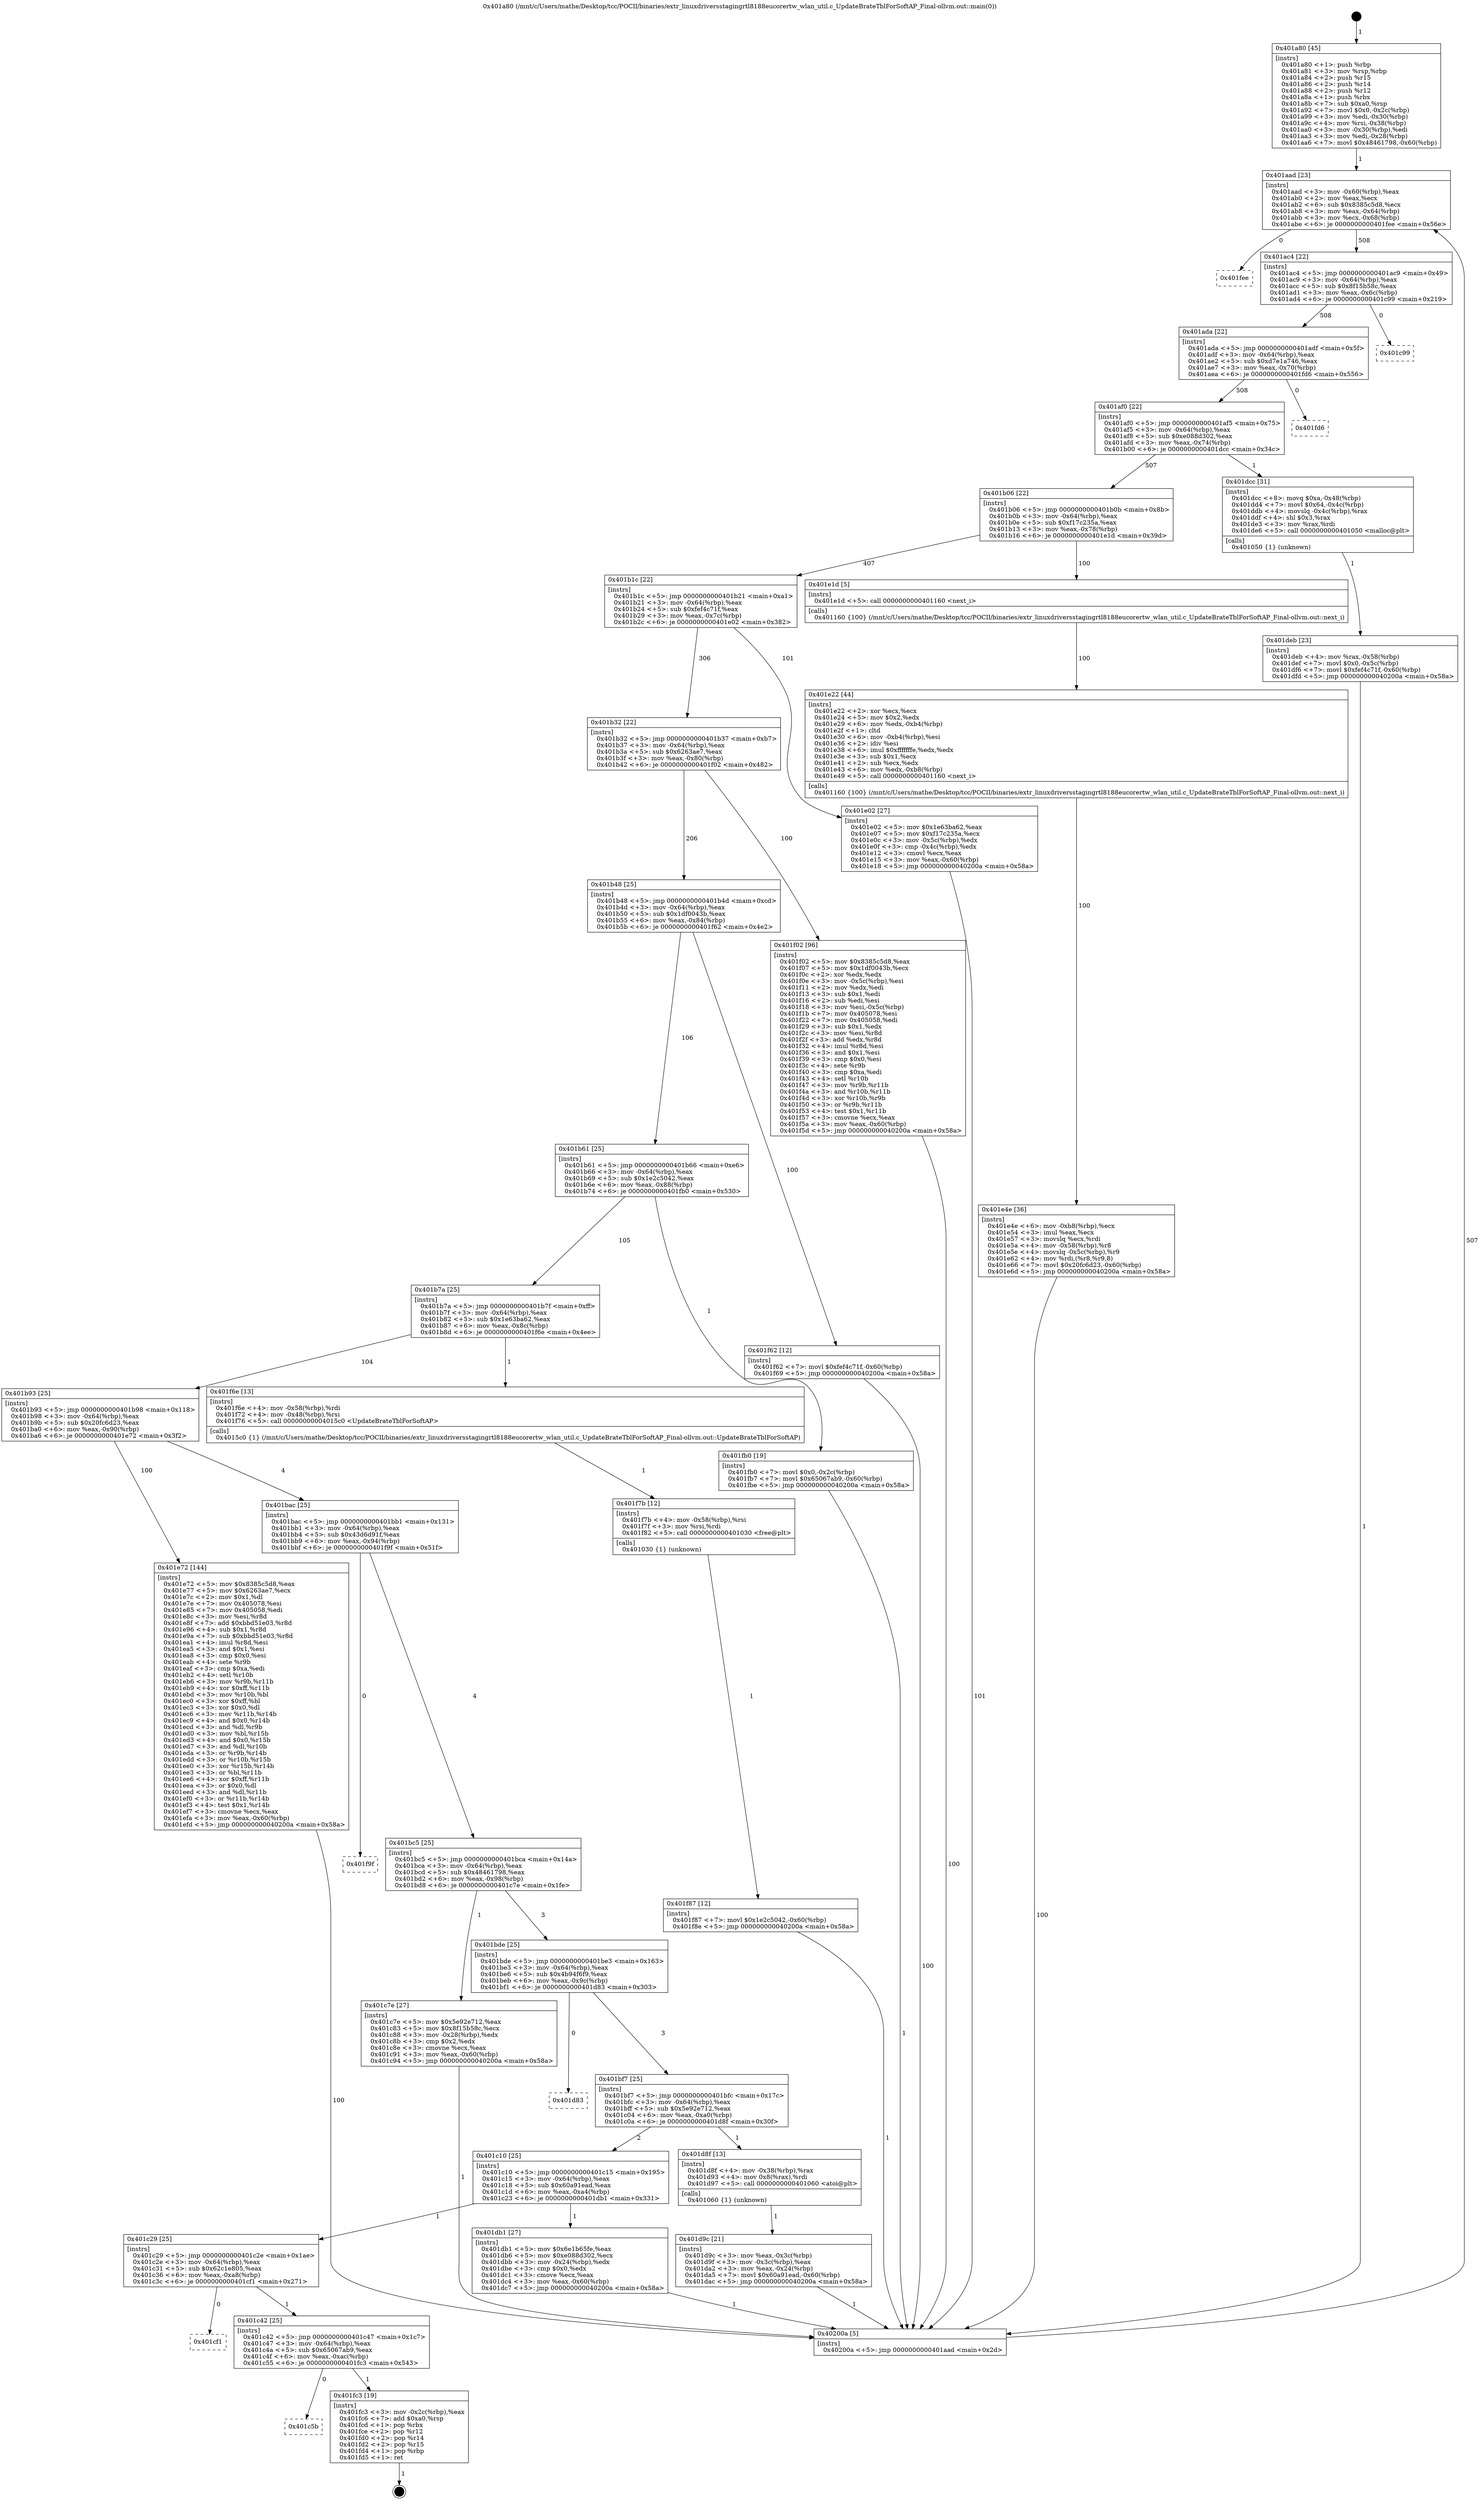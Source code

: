 digraph "0x401a80" {
  label = "0x401a80 (/mnt/c/Users/mathe/Desktop/tcc/POCII/binaries/extr_linuxdriversstagingrtl8188eucorertw_wlan_util.c_UpdateBrateTblForSoftAP_Final-ollvm.out::main(0))"
  labelloc = "t"
  node[shape=record]

  Entry [label="",width=0.3,height=0.3,shape=circle,fillcolor=black,style=filled]
  "0x401aad" [label="{
     0x401aad [23]\l
     | [instrs]\l
     &nbsp;&nbsp;0x401aad \<+3\>: mov -0x60(%rbp),%eax\l
     &nbsp;&nbsp;0x401ab0 \<+2\>: mov %eax,%ecx\l
     &nbsp;&nbsp;0x401ab2 \<+6\>: sub $0x8385c5d8,%ecx\l
     &nbsp;&nbsp;0x401ab8 \<+3\>: mov %eax,-0x64(%rbp)\l
     &nbsp;&nbsp;0x401abb \<+3\>: mov %ecx,-0x68(%rbp)\l
     &nbsp;&nbsp;0x401abe \<+6\>: je 0000000000401fee \<main+0x56e\>\l
  }"]
  "0x401fee" [label="{
     0x401fee\l
  }", style=dashed]
  "0x401ac4" [label="{
     0x401ac4 [22]\l
     | [instrs]\l
     &nbsp;&nbsp;0x401ac4 \<+5\>: jmp 0000000000401ac9 \<main+0x49\>\l
     &nbsp;&nbsp;0x401ac9 \<+3\>: mov -0x64(%rbp),%eax\l
     &nbsp;&nbsp;0x401acc \<+5\>: sub $0x8f15b58c,%eax\l
     &nbsp;&nbsp;0x401ad1 \<+3\>: mov %eax,-0x6c(%rbp)\l
     &nbsp;&nbsp;0x401ad4 \<+6\>: je 0000000000401c99 \<main+0x219\>\l
  }"]
  Exit [label="",width=0.3,height=0.3,shape=circle,fillcolor=black,style=filled,peripheries=2]
  "0x401c99" [label="{
     0x401c99\l
  }", style=dashed]
  "0x401ada" [label="{
     0x401ada [22]\l
     | [instrs]\l
     &nbsp;&nbsp;0x401ada \<+5\>: jmp 0000000000401adf \<main+0x5f\>\l
     &nbsp;&nbsp;0x401adf \<+3\>: mov -0x64(%rbp),%eax\l
     &nbsp;&nbsp;0x401ae2 \<+5\>: sub $0xd7e1a746,%eax\l
     &nbsp;&nbsp;0x401ae7 \<+3\>: mov %eax,-0x70(%rbp)\l
     &nbsp;&nbsp;0x401aea \<+6\>: je 0000000000401fd6 \<main+0x556\>\l
  }"]
  "0x401c5b" [label="{
     0x401c5b\l
  }", style=dashed]
  "0x401fd6" [label="{
     0x401fd6\l
  }", style=dashed]
  "0x401af0" [label="{
     0x401af0 [22]\l
     | [instrs]\l
     &nbsp;&nbsp;0x401af0 \<+5\>: jmp 0000000000401af5 \<main+0x75\>\l
     &nbsp;&nbsp;0x401af5 \<+3\>: mov -0x64(%rbp),%eax\l
     &nbsp;&nbsp;0x401af8 \<+5\>: sub $0xe088d302,%eax\l
     &nbsp;&nbsp;0x401afd \<+3\>: mov %eax,-0x74(%rbp)\l
     &nbsp;&nbsp;0x401b00 \<+6\>: je 0000000000401dcc \<main+0x34c\>\l
  }"]
  "0x401fc3" [label="{
     0x401fc3 [19]\l
     | [instrs]\l
     &nbsp;&nbsp;0x401fc3 \<+3\>: mov -0x2c(%rbp),%eax\l
     &nbsp;&nbsp;0x401fc6 \<+7\>: add $0xa0,%rsp\l
     &nbsp;&nbsp;0x401fcd \<+1\>: pop %rbx\l
     &nbsp;&nbsp;0x401fce \<+2\>: pop %r12\l
     &nbsp;&nbsp;0x401fd0 \<+2\>: pop %r14\l
     &nbsp;&nbsp;0x401fd2 \<+2\>: pop %r15\l
     &nbsp;&nbsp;0x401fd4 \<+1\>: pop %rbp\l
     &nbsp;&nbsp;0x401fd5 \<+1\>: ret\l
  }"]
  "0x401dcc" [label="{
     0x401dcc [31]\l
     | [instrs]\l
     &nbsp;&nbsp;0x401dcc \<+8\>: movq $0xa,-0x48(%rbp)\l
     &nbsp;&nbsp;0x401dd4 \<+7\>: movl $0x64,-0x4c(%rbp)\l
     &nbsp;&nbsp;0x401ddb \<+4\>: movslq -0x4c(%rbp),%rax\l
     &nbsp;&nbsp;0x401ddf \<+4\>: shl $0x3,%rax\l
     &nbsp;&nbsp;0x401de3 \<+3\>: mov %rax,%rdi\l
     &nbsp;&nbsp;0x401de6 \<+5\>: call 0000000000401050 \<malloc@plt\>\l
     | [calls]\l
     &nbsp;&nbsp;0x401050 \{1\} (unknown)\l
  }"]
  "0x401b06" [label="{
     0x401b06 [22]\l
     | [instrs]\l
     &nbsp;&nbsp;0x401b06 \<+5\>: jmp 0000000000401b0b \<main+0x8b\>\l
     &nbsp;&nbsp;0x401b0b \<+3\>: mov -0x64(%rbp),%eax\l
     &nbsp;&nbsp;0x401b0e \<+5\>: sub $0xf17c235a,%eax\l
     &nbsp;&nbsp;0x401b13 \<+3\>: mov %eax,-0x78(%rbp)\l
     &nbsp;&nbsp;0x401b16 \<+6\>: je 0000000000401e1d \<main+0x39d\>\l
  }"]
  "0x401c42" [label="{
     0x401c42 [25]\l
     | [instrs]\l
     &nbsp;&nbsp;0x401c42 \<+5\>: jmp 0000000000401c47 \<main+0x1c7\>\l
     &nbsp;&nbsp;0x401c47 \<+3\>: mov -0x64(%rbp),%eax\l
     &nbsp;&nbsp;0x401c4a \<+5\>: sub $0x65067ab9,%eax\l
     &nbsp;&nbsp;0x401c4f \<+6\>: mov %eax,-0xac(%rbp)\l
     &nbsp;&nbsp;0x401c55 \<+6\>: je 0000000000401fc3 \<main+0x543\>\l
  }"]
  "0x401e1d" [label="{
     0x401e1d [5]\l
     | [instrs]\l
     &nbsp;&nbsp;0x401e1d \<+5\>: call 0000000000401160 \<next_i\>\l
     | [calls]\l
     &nbsp;&nbsp;0x401160 \{100\} (/mnt/c/Users/mathe/Desktop/tcc/POCII/binaries/extr_linuxdriversstagingrtl8188eucorertw_wlan_util.c_UpdateBrateTblForSoftAP_Final-ollvm.out::next_i)\l
  }"]
  "0x401b1c" [label="{
     0x401b1c [22]\l
     | [instrs]\l
     &nbsp;&nbsp;0x401b1c \<+5\>: jmp 0000000000401b21 \<main+0xa1\>\l
     &nbsp;&nbsp;0x401b21 \<+3\>: mov -0x64(%rbp),%eax\l
     &nbsp;&nbsp;0x401b24 \<+5\>: sub $0xfef4c71f,%eax\l
     &nbsp;&nbsp;0x401b29 \<+3\>: mov %eax,-0x7c(%rbp)\l
     &nbsp;&nbsp;0x401b2c \<+6\>: je 0000000000401e02 \<main+0x382\>\l
  }"]
  "0x401cf1" [label="{
     0x401cf1\l
  }", style=dashed]
  "0x401e02" [label="{
     0x401e02 [27]\l
     | [instrs]\l
     &nbsp;&nbsp;0x401e02 \<+5\>: mov $0x1e63ba62,%eax\l
     &nbsp;&nbsp;0x401e07 \<+5\>: mov $0xf17c235a,%ecx\l
     &nbsp;&nbsp;0x401e0c \<+3\>: mov -0x5c(%rbp),%edx\l
     &nbsp;&nbsp;0x401e0f \<+3\>: cmp -0x4c(%rbp),%edx\l
     &nbsp;&nbsp;0x401e12 \<+3\>: cmovl %ecx,%eax\l
     &nbsp;&nbsp;0x401e15 \<+3\>: mov %eax,-0x60(%rbp)\l
     &nbsp;&nbsp;0x401e18 \<+5\>: jmp 000000000040200a \<main+0x58a\>\l
  }"]
  "0x401b32" [label="{
     0x401b32 [22]\l
     | [instrs]\l
     &nbsp;&nbsp;0x401b32 \<+5\>: jmp 0000000000401b37 \<main+0xb7\>\l
     &nbsp;&nbsp;0x401b37 \<+3\>: mov -0x64(%rbp),%eax\l
     &nbsp;&nbsp;0x401b3a \<+5\>: sub $0x6263ae7,%eax\l
     &nbsp;&nbsp;0x401b3f \<+3\>: mov %eax,-0x80(%rbp)\l
     &nbsp;&nbsp;0x401b42 \<+6\>: je 0000000000401f02 \<main+0x482\>\l
  }"]
  "0x401f87" [label="{
     0x401f87 [12]\l
     | [instrs]\l
     &nbsp;&nbsp;0x401f87 \<+7\>: movl $0x1e2c5042,-0x60(%rbp)\l
     &nbsp;&nbsp;0x401f8e \<+5\>: jmp 000000000040200a \<main+0x58a\>\l
  }"]
  "0x401f02" [label="{
     0x401f02 [96]\l
     | [instrs]\l
     &nbsp;&nbsp;0x401f02 \<+5\>: mov $0x8385c5d8,%eax\l
     &nbsp;&nbsp;0x401f07 \<+5\>: mov $0x1df0043b,%ecx\l
     &nbsp;&nbsp;0x401f0c \<+2\>: xor %edx,%edx\l
     &nbsp;&nbsp;0x401f0e \<+3\>: mov -0x5c(%rbp),%esi\l
     &nbsp;&nbsp;0x401f11 \<+2\>: mov %edx,%edi\l
     &nbsp;&nbsp;0x401f13 \<+3\>: sub $0x1,%edi\l
     &nbsp;&nbsp;0x401f16 \<+2\>: sub %edi,%esi\l
     &nbsp;&nbsp;0x401f18 \<+3\>: mov %esi,-0x5c(%rbp)\l
     &nbsp;&nbsp;0x401f1b \<+7\>: mov 0x405078,%esi\l
     &nbsp;&nbsp;0x401f22 \<+7\>: mov 0x405058,%edi\l
     &nbsp;&nbsp;0x401f29 \<+3\>: sub $0x1,%edx\l
     &nbsp;&nbsp;0x401f2c \<+3\>: mov %esi,%r8d\l
     &nbsp;&nbsp;0x401f2f \<+3\>: add %edx,%r8d\l
     &nbsp;&nbsp;0x401f32 \<+4\>: imul %r8d,%esi\l
     &nbsp;&nbsp;0x401f36 \<+3\>: and $0x1,%esi\l
     &nbsp;&nbsp;0x401f39 \<+3\>: cmp $0x0,%esi\l
     &nbsp;&nbsp;0x401f3c \<+4\>: sete %r9b\l
     &nbsp;&nbsp;0x401f40 \<+3\>: cmp $0xa,%edi\l
     &nbsp;&nbsp;0x401f43 \<+4\>: setl %r10b\l
     &nbsp;&nbsp;0x401f47 \<+3\>: mov %r9b,%r11b\l
     &nbsp;&nbsp;0x401f4a \<+3\>: and %r10b,%r11b\l
     &nbsp;&nbsp;0x401f4d \<+3\>: xor %r10b,%r9b\l
     &nbsp;&nbsp;0x401f50 \<+3\>: or %r9b,%r11b\l
     &nbsp;&nbsp;0x401f53 \<+4\>: test $0x1,%r11b\l
     &nbsp;&nbsp;0x401f57 \<+3\>: cmovne %ecx,%eax\l
     &nbsp;&nbsp;0x401f5a \<+3\>: mov %eax,-0x60(%rbp)\l
     &nbsp;&nbsp;0x401f5d \<+5\>: jmp 000000000040200a \<main+0x58a\>\l
  }"]
  "0x401b48" [label="{
     0x401b48 [25]\l
     | [instrs]\l
     &nbsp;&nbsp;0x401b48 \<+5\>: jmp 0000000000401b4d \<main+0xcd\>\l
     &nbsp;&nbsp;0x401b4d \<+3\>: mov -0x64(%rbp),%eax\l
     &nbsp;&nbsp;0x401b50 \<+5\>: sub $0x1df0043b,%eax\l
     &nbsp;&nbsp;0x401b55 \<+6\>: mov %eax,-0x84(%rbp)\l
     &nbsp;&nbsp;0x401b5b \<+6\>: je 0000000000401f62 \<main+0x4e2\>\l
  }"]
  "0x401f7b" [label="{
     0x401f7b [12]\l
     | [instrs]\l
     &nbsp;&nbsp;0x401f7b \<+4\>: mov -0x58(%rbp),%rsi\l
     &nbsp;&nbsp;0x401f7f \<+3\>: mov %rsi,%rdi\l
     &nbsp;&nbsp;0x401f82 \<+5\>: call 0000000000401030 \<free@plt\>\l
     | [calls]\l
     &nbsp;&nbsp;0x401030 \{1\} (unknown)\l
  }"]
  "0x401f62" [label="{
     0x401f62 [12]\l
     | [instrs]\l
     &nbsp;&nbsp;0x401f62 \<+7\>: movl $0xfef4c71f,-0x60(%rbp)\l
     &nbsp;&nbsp;0x401f69 \<+5\>: jmp 000000000040200a \<main+0x58a\>\l
  }"]
  "0x401b61" [label="{
     0x401b61 [25]\l
     | [instrs]\l
     &nbsp;&nbsp;0x401b61 \<+5\>: jmp 0000000000401b66 \<main+0xe6\>\l
     &nbsp;&nbsp;0x401b66 \<+3\>: mov -0x64(%rbp),%eax\l
     &nbsp;&nbsp;0x401b69 \<+5\>: sub $0x1e2c5042,%eax\l
     &nbsp;&nbsp;0x401b6e \<+6\>: mov %eax,-0x88(%rbp)\l
     &nbsp;&nbsp;0x401b74 \<+6\>: je 0000000000401fb0 \<main+0x530\>\l
  }"]
  "0x401e4e" [label="{
     0x401e4e [36]\l
     | [instrs]\l
     &nbsp;&nbsp;0x401e4e \<+6\>: mov -0xb8(%rbp),%ecx\l
     &nbsp;&nbsp;0x401e54 \<+3\>: imul %eax,%ecx\l
     &nbsp;&nbsp;0x401e57 \<+3\>: movslq %ecx,%rdi\l
     &nbsp;&nbsp;0x401e5a \<+4\>: mov -0x58(%rbp),%r8\l
     &nbsp;&nbsp;0x401e5e \<+4\>: movslq -0x5c(%rbp),%r9\l
     &nbsp;&nbsp;0x401e62 \<+4\>: mov %rdi,(%r8,%r9,8)\l
     &nbsp;&nbsp;0x401e66 \<+7\>: movl $0x20fc6d23,-0x60(%rbp)\l
     &nbsp;&nbsp;0x401e6d \<+5\>: jmp 000000000040200a \<main+0x58a\>\l
  }"]
  "0x401fb0" [label="{
     0x401fb0 [19]\l
     | [instrs]\l
     &nbsp;&nbsp;0x401fb0 \<+7\>: movl $0x0,-0x2c(%rbp)\l
     &nbsp;&nbsp;0x401fb7 \<+7\>: movl $0x65067ab9,-0x60(%rbp)\l
     &nbsp;&nbsp;0x401fbe \<+5\>: jmp 000000000040200a \<main+0x58a\>\l
  }"]
  "0x401b7a" [label="{
     0x401b7a [25]\l
     | [instrs]\l
     &nbsp;&nbsp;0x401b7a \<+5\>: jmp 0000000000401b7f \<main+0xff\>\l
     &nbsp;&nbsp;0x401b7f \<+3\>: mov -0x64(%rbp),%eax\l
     &nbsp;&nbsp;0x401b82 \<+5\>: sub $0x1e63ba62,%eax\l
     &nbsp;&nbsp;0x401b87 \<+6\>: mov %eax,-0x8c(%rbp)\l
     &nbsp;&nbsp;0x401b8d \<+6\>: je 0000000000401f6e \<main+0x4ee\>\l
  }"]
  "0x401e22" [label="{
     0x401e22 [44]\l
     | [instrs]\l
     &nbsp;&nbsp;0x401e22 \<+2\>: xor %ecx,%ecx\l
     &nbsp;&nbsp;0x401e24 \<+5\>: mov $0x2,%edx\l
     &nbsp;&nbsp;0x401e29 \<+6\>: mov %edx,-0xb4(%rbp)\l
     &nbsp;&nbsp;0x401e2f \<+1\>: cltd\l
     &nbsp;&nbsp;0x401e30 \<+6\>: mov -0xb4(%rbp),%esi\l
     &nbsp;&nbsp;0x401e36 \<+2\>: idiv %esi\l
     &nbsp;&nbsp;0x401e38 \<+6\>: imul $0xfffffffe,%edx,%edx\l
     &nbsp;&nbsp;0x401e3e \<+3\>: sub $0x1,%ecx\l
     &nbsp;&nbsp;0x401e41 \<+2\>: sub %ecx,%edx\l
     &nbsp;&nbsp;0x401e43 \<+6\>: mov %edx,-0xb8(%rbp)\l
     &nbsp;&nbsp;0x401e49 \<+5\>: call 0000000000401160 \<next_i\>\l
     | [calls]\l
     &nbsp;&nbsp;0x401160 \{100\} (/mnt/c/Users/mathe/Desktop/tcc/POCII/binaries/extr_linuxdriversstagingrtl8188eucorertw_wlan_util.c_UpdateBrateTblForSoftAP_Final-ollvm.out::next_i)\l
  }"]
  "0x401f6e" [label="{
     0x401f6e [13]\l
     | [instrs]\l
     &nbsp;&nbsp;0x401f6e \<+4\>: mov -0x58(%rbp),%rdi\l
     &nbsp;&nbsp;0x401f72 \<+4\>: mov -0x48(%rbp),%rsi\l
     &nbsp;&nbsp;0x401f76 \<+5\>: call 00000000004015c0 \<UpdateBrateTblForSoftAP\>\l
     | [calls]\l
     &nbsp;&nbsp;0x4015c0 \{1\} (/mnt/c/Users/mathe/Desktop/tcc/POCII/binaries/extr_linuxdriversstagingrtl8188eucorertw_wlan_util.c_UpdateBrateTblForSoftAP_Final-ollvm.out::UpdateBrateTblForSoftAP)\l
  }"]
  "0x401b93" [label="{
     0x401b93 [25]\l
     | [instrs]\l
     &nbsp;&nbsp;0x401b93 \<+5\>: jmp 0000000000401b98 \<main+0x118\>\l
     &nbsp;&nbsp;0x401b98 \<+3\>: mov -0x64(%rbp),%eax\l
     &nbsp;&nbsp;0x401b9b \<+5\>: sub $0x20fc6d23,%eax\l
     &nbsp;&nbsp;0x401ba0 \<+6\>: mov %eax,-0x90(%rbp)\l
     &nbsp;&nbsp;0x401ba6 \<+6\>: je 0000000000401e72 \<main+0x3f2\>\l
  }"]
  "0x401deb" [label="{
     0x401deb [23]\l
     | [instrs]\l
     &nbsp;&nbsp;0x401deb \<+4\>: mov %rax,-0x58(%rbp)\l
     &nbsp;&nbsp;0x401def \<+7\>: movl $0x0,-0x5c(%rbp)\l
     &nbsp;&nbsp;0x401df6 \<+7\>: movl $0xfef4c71f,-0x60(%rbp)\l
     &nbsp;&nbsp;0x401dfd \<+5\>: jmp 000000000040200a \<main+0x58a\>\l
  }"]
  "0x401e72" [label="{
     0x401e72 [144]\l
     | [instrs]\l
     &nbsp;&nbsp;0x401e72 \<+5\>: mov $0x8385c5d8,%eax\l
     &nbsp;&nbsp;0x401e77 \<+5\>: mov $0x6263ae7,%ecx\l
     &nbsp;&nbsp;0x401e7c \<+2\>: mov $0x1,%dl\l
     &nbsp;&nbsp;0x401e7e \<+7\>: mov 0x405078,%esi\l
     &nbsp;&nbsp;0x401e85 \<+7\>: mov 0x405058,%edi\l
     &nbsp;&nbsp;0x401e8c \<+3\>: mov %esi,%r8d\l
     &nbsp;&nbsp;0x401e8f \<+7\>: add $0xbbd51e03,%r8d\l
     &nbsp;&nbsp;0x401e96 \<+4\>: sub $0x1,%r8d\l
     &nbsp;&nbsp;0x401e9a \<+7\>: sub $0xbbd51e03,%r8d\l
     &nbsp;&nbsp;0x401ea1 \<+4\>: imul %r8d,%esi\l
     &nbsp;&nbsp;0x401ea5 \<+3\>: and $0x1,%esi\l
     &nbsp;&nbsp;0x401ea8 \<+3\>: cmp $0x0,%esi\l
     &nbsp;&nbsp;0x401eab \<+4\>: sete %r9b\l
     &nbsp;&nbsp;0x401eaf \<+3\>: cmp $0xa,%edi\l
     &nbsp;&nbsp;0x401eb2 \<+4\>: setl %r10b\l
     &nbsp;&nbsp;0x401eb6 \<+3\>: mov %r9b,%r11b\l
     &nbsp;&nbsp;0x401eb9 \<+4\>: xor $0xff,%r11b\l
     &nbsp;&nbsp;0x401ebd \<+3\>: mov %r10b,%bl\l
     &nbsp;&nbsp;0x401ec0 \<+3\>: xor $0xff,%bl\l
     &nbsp;&nbsp;0x401ec3 \<+3\>: xor $0x0,%dl\l
     &nbsp;&nbsp;0x401ec6 \<+3\>: mov %r11b,%r14b\l
     &nbsp;&nbsp;0x401ec9 \<+4\>: and $0x0,%r14b\l
     &nbsp;&nbsp;0x401ecd \<+3\>: and %dl,%r9b\l
     &nbsp;&nbsp;0x401ed0 \<+3\>: mov %bl,%r15b\l
     &nbsp;&nbsp;0x401ed3 \<+4\>: and $0x0,%r15b\l
     &nbsp;&nbsp;0x401ed7 \<+3\>: and %dl,%r10b\l
     &nbsp;&nbsp;0x401eda \<+3\>: or %r9b,%r14b\l
     &nbsp;&nbsp;0x401edd \<+3\>: or %r10b,%r15b\l
     &nbsp;&nbsp;0x401ee0 \<+3\>: xor %r15b,%r14b\l
     &nbsp;&nbsp;0x401ee3 \<+3\>: or %bl,%r11b\l
     &nbsp;&nbsp;0x401ee6 \<+4\>: xor $0xff,%r11b\l
     &nbsp;&nbsp;0x401eea \<+3\>: or $0x0,%dl\l
     &nbsp;&nbsp;0x401eed \<+3\>: and %dl,%r11b\l
     &nbsp;&nbsp;0x401ef0 \<+3\>: or %r11b,%r14b\l
     &nbsp;&nbsp;0x401ef3 \<+4\>: test $0x1,%r14b\l
     &nbsp;&nbsp;0x401ef7 \<+3\>: cmovne %ecx,%eax\l
     &nbsp;&nbsp;0x401efa \<+3\>: mov %eax,-0x60(%rbp)\l
     &nbsp;&nbsp;0x401efd \<+5\>: jmp 000000000040200a \<main+0x58a\>\l
  }"]
  "0x401bac" [label="{
     0x401bac [25]\l
     | [instrs]\l
     &nbsp;&nbsp;0x401bac \<+5\>: jmp 0000000000401bb1 \<main+0x131\>\l
     &nbsp;&nbsp;0x401bb1 \<+3\>: mov -0x64(%rbp),%eax\l
     &nbsp;&nbsp;0x401bb4 \<+5\>: sub $0x43d6d91f,%eax\l
     &nbsp;&nbsp;0x401bb9 \<+6\>: mov %eax,-0x94(%rbp)\l
     &nbsp;&nbsp;0x401bbf \<+6\>: je 0000000000401f9f \<main+0x51f\>\l
  }"]
  "0x401c29" [label="{
     0x401c29 [25]\l
     | [instrs]\l
     &nbsp;&nbsp;0x401c29 \<+5\>: jmp 0000000000401c2e \<main+0x1ae\>\l
     &nbsp;&nbsp;0x401c2e \<+3\>: mov -0x64(%rbp),%eax\l
     &nbsp;&nbsp;0x401c31 \<+5\>: sub $0x62c1e805,%eax\l
     &nbsp;&nbsp;0x401c36 \<+6\>: mov %eax,-0xa8(%rbp)\l
     &nbsp;&nbsp;0x401c3c \<+6\>: je 0000000000401cf1 \<main+0x271\>\l
  }"]
  "0x401f9f" [label="{
     0x401f9f\l
  }", style=dashed]
  "0x401bc5" [label="{
     0x401bc5 [25]\l
     | [instrs]\l
     &nbsp;&nbsp;0x401bc5 \<+5\>: jmp 0000000000401bca \<main+0x14a\>\l
     &nbsp;&nbsp;0x401bca \<+3\>: mov -0x64(%rbp),%eax\l
     &nbsp;&nbsp;0x401bcd \<+5\>: sub $0x48461798,%eax\l
     &nbsp;&nbsp;0x401bd2 \<+6\>: mov %eax,-0x98(%rbp)\l
     &nbsp;&nbsp;0x401bd8 \<+6\>: je 0000000000401c7e \<main+0x1fe\>\l
  }"]
  "0x401db1" [label="{
     0x401db1 [27]\l
     | [instrs]\l
     &nbsp;&nbsp;0x401db1 \<+5\>: mov $0x6e1b65fe,%eax\l
     &nbsp;&nbsp;0x401db6 \<+5\>: mov $0xe088d302,%ecx\l
     &nbsp;&nbsp;0x401dbb \<+3\>: mov -0x24(%rbp),%edx\l
     &nbsp;&nbsp;0x401dbe \<+3\>: cmp $0x0,%edx\l
     &nbsp;&nbsp;0x401dc1 \<+3\>: cmove %ecx,%eax\l
     &nbsp;&nbsp;0x401dc4 \<+3\>: mov %eax,-0x60(%rbp)\l
     &nbsp;&nbsp;0x401dc7 \<+5\>: jmp 000000000040200a \<main+0x58a\>\l
  }"]
  "0x401c7e" [label="{
     0x401c7e [27]\l
     | [instrs]\l
     &nbsp;&nbsp;0x401c7e \<+5\>: mov $0x5e92e712,%eax\l
     &nbsp;&nbsp;0x401c83 \<+5\>: mov $0x8f15b58c,%ecx\l
     &nbsp;&nbsp;0x401c88 \<+3\>: mov -0x28(%rbp),%edx\l
     &nbsp;&nbsp;0x401c8b \<+3\>: cmp $0x2,%edx\l
     &nbsp;&nbsp;0x401c8e \<+3\>: cmovne %ecx,%eax\l
     &nbsp;&nbsp;0x401c91 \<+3\>: mov %eax,-0x60(%rbp)\l
     &nbsp;&nbsp;0x401c94 \<+5\>: jmp 000000000040200a \<main+0x58a\>\l
  }"]
  "0x401bde" [label="{
     0x401bde [25]\l
     | [instrs]\l
     &nbsp;&nbsp;0x401bde \<+5\>: jmp 0000000000401be3 \<main+0x163\>\l
     &nbsp;&nbsp;0x401be3 \<+3\>: mov -0x64(%rbp),%eax\l
     &nbsp;&nbsp;0x401be6 \<+5\>: sub $0x4b94f6f9,%eax\l
     &nbsp;&nbsp;0x401beb \<+6\>: mov %eax,-0x9c(%rbp)\l
     &nbsp;&nbsp;0x401bf1 \<+6\>: je 0000000000401d83 \<main+0x303\>\l
  }"]
  "0x40200a" [label="{
     0x40200a [5]\l
     | [instrs]\l
     &nbsp;&nbsp;0x40200a \<+5\>: jmp 0000000000401aad \<main+0x2d\>\l
  }"]
  "0x401a80" [label="{
     0x401a80 [45]\l
     | [instrs]\l
     &nbsp;&nbsp;0x401a80 \<+1\>: push %rbp\l
     &nbsp;&nbsp;0x401a81 \<+3\>: mov %rsp,%rbp\l
     &nbsp;&nbsp;0x401a84 \<+2\>: push %r15\l
     &nbsp;&nbsp;0x401a86 \<+2\>: push %r14\l
     &nbsp;&nbsp;0x401a88 \<+2\>: push %r12\l
     &nbsp;&nbsp;0x401a8a \<+1\>: push %rbx\l
     &nbsp;&nbsp;0x401a8b \<+7\>: sub $0xa0,%rsp\l
     &nbsp;&nbsp;0x401a92 \<+7\>: movl $0x0,-0x2c(%rbp)\l
     &nbsp;&nbsp;0x401a99 \<+3\>: mov %edi,-0x30(%rbp)\l
     &nbsp;&nbsp;0x401a9c \<+4\>: mov %rsi,-0x38(%rbp)\l
     &nbsp;&nbsp;0x401aa0 \<+3\>: mov -0x30(%rbp),%edi\l
     &nbsp;&nbsp;0x401aa3 \<+3\>: mov %edi,-0x28(%rbp)\l
     &nbsp;&nbsp;0x401aa6 \<+7\>: movl $0x48461798,-0x60(%rbp)\l
  }"]
  "0x401d9c" [label="{
     0x401d9c [21]\l
     | [instrs]\l
     &nbsp;&nbsp;0x401d9c \<+3\>: mov %eax,-0x3c(%rbp)\l
     &nbsp;&nbsp;0x401d9f \<+3\>: mov -0x3c(%rbp),%eax\l
     &nbsp;&nbsp;0x401da2 \<+3\>: mov %eax,-0x24(%rbp)\l
     &nbsp;&nbsp;0x401da5 \<+7\>: movl $0x60a91ead,-0x60(%rbp)\l
     &nbsp;&nbsp;0x401dac \<+5\>: jmp 000000000040200a \<main+0x58a\>\l
  }"]
  "0x401d83" [label="{
     0x401d83\l
  }", style=dashed]
  "0x401bf7" [label="{
     0x401bf7 [25]\l
     | [instrs]\l
     &nbsp;&nbsp;0x401bf7 \<+5\>: jmp 0000000000401bfc \<main+0x17c\>\l
     &nbsp;&nbsp;0x401bfc \<+3\>: mov -0x64(%rbp),%eax\l
     &nbsp;&nbsp;0x401bff \<+5\>: sub $0x5e92e712,%eax\l
     &nbsp;&nbsp;0x401c04 \<+6\>: mov %eax,-0xa0(%rbp)\l
     &nbsp;&nbsp;0x401c0a \<+6\>: je 0000000000401d8f \<main+0x30f\>\l
  }"]
  "0x401c10" [label="{
     0x401c10 [25]\l
     | [instrs]\l
     &nbsp;&nbsp;0x401c10 \<+5\>: jmp 0000000000401c15 \<main+0x195\>\l
     &nbsp;&nbsp;0x401c15 \<+3\>: mov -0x64(%rbp),%eax\l
     &nbsp;&nbsp;0x401c18 \<+5\>: sub $0x60a91ead,%eax\l
     &nbsp;&nbsp;0x401c1d \<+6\>: mov %eax,-0xa4(%rbp)\l
     &nbsp;&nbsp;0x401c23 \<+6\>: je 0000000000401db1 \<main+0x331\>\l
  }"]
  "0x401d8f" [label="{
     0x401d8f [13]\l
     | [instrs]\l
     &nbsp;&nbsp;0x401d8f \<+4\>: mov -0x38(%rbp),%rax\l
     &nbsp;&nbsp;0x401d93 \<+4\>: mov 0x8(%rax),%rdi\l
     &nbsp;&nbsp;0x401d97 \<+5\>: call 0000000000401060 \<atoi@plt\>\l
     | [calls]\l
     &nbsp;&nbsp;0x401060 \{1\} (unknown)\l
  }"]
  Entry -> "0x401a80" [label=" 1"]
  "0x401aad" -> "0x401fee" [label=" 0"]
  "0x401aad" -> "0x401ac4" [label=" 508"]
  "0x401fc3" -> Exit [label=" 1"]
  "0x401ac4" -> "0x401c99" [label=" 0"]
  "0x401ac4" -> "0x401ada" [label=" 508"]
  "0x401c42" -> "0x401c5b" [label=" 0"]
  "0x401ada" -> "0x401fd6" [label=" 0"]
  "0x401ada" -> "0x401af0" [label=" 508"]
  "0x401c42" -> "0x401fc3" [label=" 1"]
  "0x401af0" -> "0x401dcc" [label=" 1"]
  "0x401af0" -> "0x401b06" [label=" 507"]
  "0x401c29" -> "0x401c42" [label=" 1"]
  "0x401b06" -> "0x401e1d" [label=" 100"]
  "0x401b06" -> "0x401b1c" [label=" 407"]
  "0x401c29" -> "0x401cf1" [label=" 0"]
  "0x401b1c" -> "0x401e02" [label=" 101"]
  "0x401b1c" -> "0x401b32" [label=" 306"]
  "0x401fb0" -> "0x40200a" [label=" 1"]
  "0x401b32" -> "0x401f02" [label=" 100"]
  "0x401b32" -> "0x401b48" [label=" 206"]
  "0x401f87" -> "0x40200a" [label=" 1"]
  "0x401b48" -> "0x401f62" [label=" 100"]
  "0x401b48" -> "0x401b61" [label=" 106"]
  "0x401f7b" -> "0x401f87" [label=" 1"]
  "0x401b61" -> "0x401fb0" [label=" 1"]
  "0x401b61" -> "0x401b7a" [label=" 105"]
  "0x401f6e" -> "0x401f7b" [label=" 1"]
  "0x401b7a" -> "0x401f6e" [label=" 1"]
  "0x401b7a" -> "0x401b93" [label=" 104"]
  "0x401f62" -> "0x40200a" [label=" 100"]
  "0x401b93" -> "0x401e72" [label=" 100"]
  "0x401b93" -> "0x401bac" [label=" 4"]
  "0x401f02" -> "0x40200a" [label=" 100"]
  "0x401bac" -> "0x401f9f" [label=" 0"]
  "0x401bac" -> "0x401bc5" [label=" 4"]
  "0x401e72" -> "0x40200a" [label=" 100"]
  "0x401bc5" -> "0x401c7e" [label=" 1"]
  "0x401bc5" -> "0x401bde" [label=" 3"]
  "0x401c7e" -> "0x40200a" [label=" 1"]
  "0x401a80" -> "0x401aad" [label=" 1"]
  "0x40200a" -> "0x401aad" [label=" 507"]
  "0x401e4e" -> "0x40200a" [label=" 100"]
  "0x401bde" -> "0x401d83" [label=" 0"]
  "0x401bde" -> "0x401bf7" [label=" 3"]
  "0x401e1d" -> "0x401e22" [label=" 100"]
  "0x401bf7" -> "0x401d8f" [label=" 1"]
  "0x401bf7" -> "0x401c10" [label=" 2"]
  "0x401d8f" -> "0x401d9c" [label=" 1"]
  "0x401d9c" -> "0x40200a" [label=" 1"]
  "0x401e22" -> "0x401e4e" [label=" 100"]
  "0x401c10" -> "0x401db1" [label=" 1"]
  "0x401c10" -> "0x401c29" [label=" 1"]
  "0x401db1" -> "0x40200a" [label=" 1"]
  "0x401dcc" -> "0x401deb" [label=" 1"]
  "0x401deb" -> "0x40200a" [label=" 1"]
  "0x401e02" -> "0x40200a" [label=" 101"]
}
